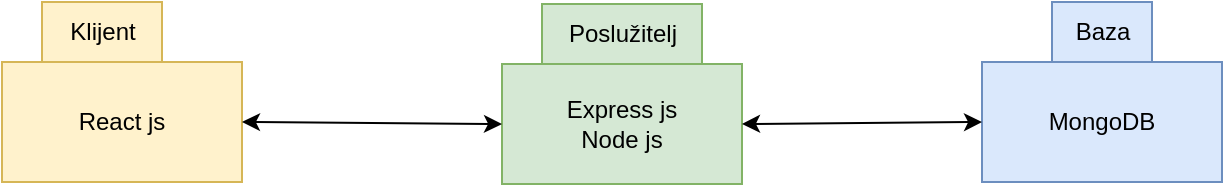 <mxfile version="21.0.6" type="device"><diagram name="Page-1" id="iBEqNPEEkUXC0gVCJgru"><mxGraphModel dx="724" dy="401" grid="1" gridSize="10" guides="1" tooltips="1" connect="1" arrows="1" fold="1" page="1" pageScale="1" pageWidth="850" pageHeight="1100" math="0" shadow="0"><root><mxCell id="0"/><mxCell id="1" parent="0"/><mxCell id="8xTSub4NRbhU9H3CHFfI-1" value="React js" style="rounded=0;whiteSpace=wrap;html=1;fillColor=#fff2cc;strokeColor=#d6b656;" vertex="1" parent="1"><mxGeometry x="40" y="190" width="120" height="60" as="geometry"/></mxCell><mxCell id="8xTSub4NRbhU9H3CHFfI-2" value="Express js&lt;br&gt;Node js" style="rounded=0;whiteSpace=wrap;html=1;fillColor=#d5e8d4;strokeColor=#82b366;" vertex="1" parent="1"><mxGeometry x="290" y="191" width="120" height="60" as="geometry"/></mxCell><mxCell id="8xTSub4NRbhU9H3CHFfI-3" value="MongoDB" style="rounded=0;whiteSpace=wrap;html=1;fillColor=#dae8fc;strokeColor=#6c8ebf;" vertex="1" parent="1"><mxGeometry x="530" y="190" width="120" height="60" as="geometry"/></mxCell><mxCell id="8xTSub4NRbhU9H3CHFfI-4" value="Klijent" style="text;html=1;align=center;verticalAlign=middle;resizable=0;points=[];autosize=1;strokeColor=#d6b656;fillColor=#fff2cc;" vertex="1" parent="1"><mxGeometry x="60" y="160" width="60" height="30" as="geometry"/></mxCell><mxCell id="8xTSub4NRbhU9H3CHFfI-5" value="Poslužitelj" style="text;html=1;align=center;verticalAlign=middle;resizable=0;points=[];autosize=1;strokeColor=#82b366;fillColor=#d5e8d4;" vertex="1" parent="1"><mxGeometry x="310" y="161" width="80" height="30" as="geometry"/></mxCell><mxCell id="8xTSub4NRbhU9H3CHFfI-6" value="Baza" style="text;html=1;align=center;verticalAlign=middle;resizable=0;points=[];autosize=1;strokeColor=#6c8ebf;fillColor=#dae8fc;" vertex="1" parent="1"><mxGeometry x="565" y="160" width="50" height="30" as="geometry"/></mxCell><mxCell id="8xTSub4NRbhU9H3CHFfI-8" value="" style="endArrow=classic;startArrow=classic;html=1;rounded=0;exitX=1;exitY=0.5;exitDx=0;exitDy=0;entryX=0;entryY=0.5;entryDx=0;entryDy=0;" edge="1" parent="1" source="8xTSub4NRbhU9H3CHFfI-1" target="8xTSub4NRbhU9H3CHFfI-2"><mxGeometry width="50" height="50" relative="1" as="geometry"><mxPoint x="300" y="300" as="sourcePoint"/><mxPoint x="280" y="220" as="targetPoint"/></mxGeometry></mxCell><mxCell id="8xTSub4NRbhU9H3CHFfI-9" value="" style="endArrow=classic;startArrow=classic;html=1;rounded=0;exitX=0;exitY=0.5;exitDx=0;exitDy=0;entryX=1;entryY=0.5;entryDx=0;entryDy=0;" edge="1" parent="1" source="8xTSub4NRbhU9H3CHFfI-3" target="8xTSub4NRbhU9H3CHFfI-2"><mxGeometry width="50" height="50" relative="1" as="geometry"><mxPoint x="300" y="300" as="sourcePoint"/><mxPoint x="350" y="250" as="targetPoint"/></mxGeometry></mxCell></root></mxGraphModel></diagram></mxfile>